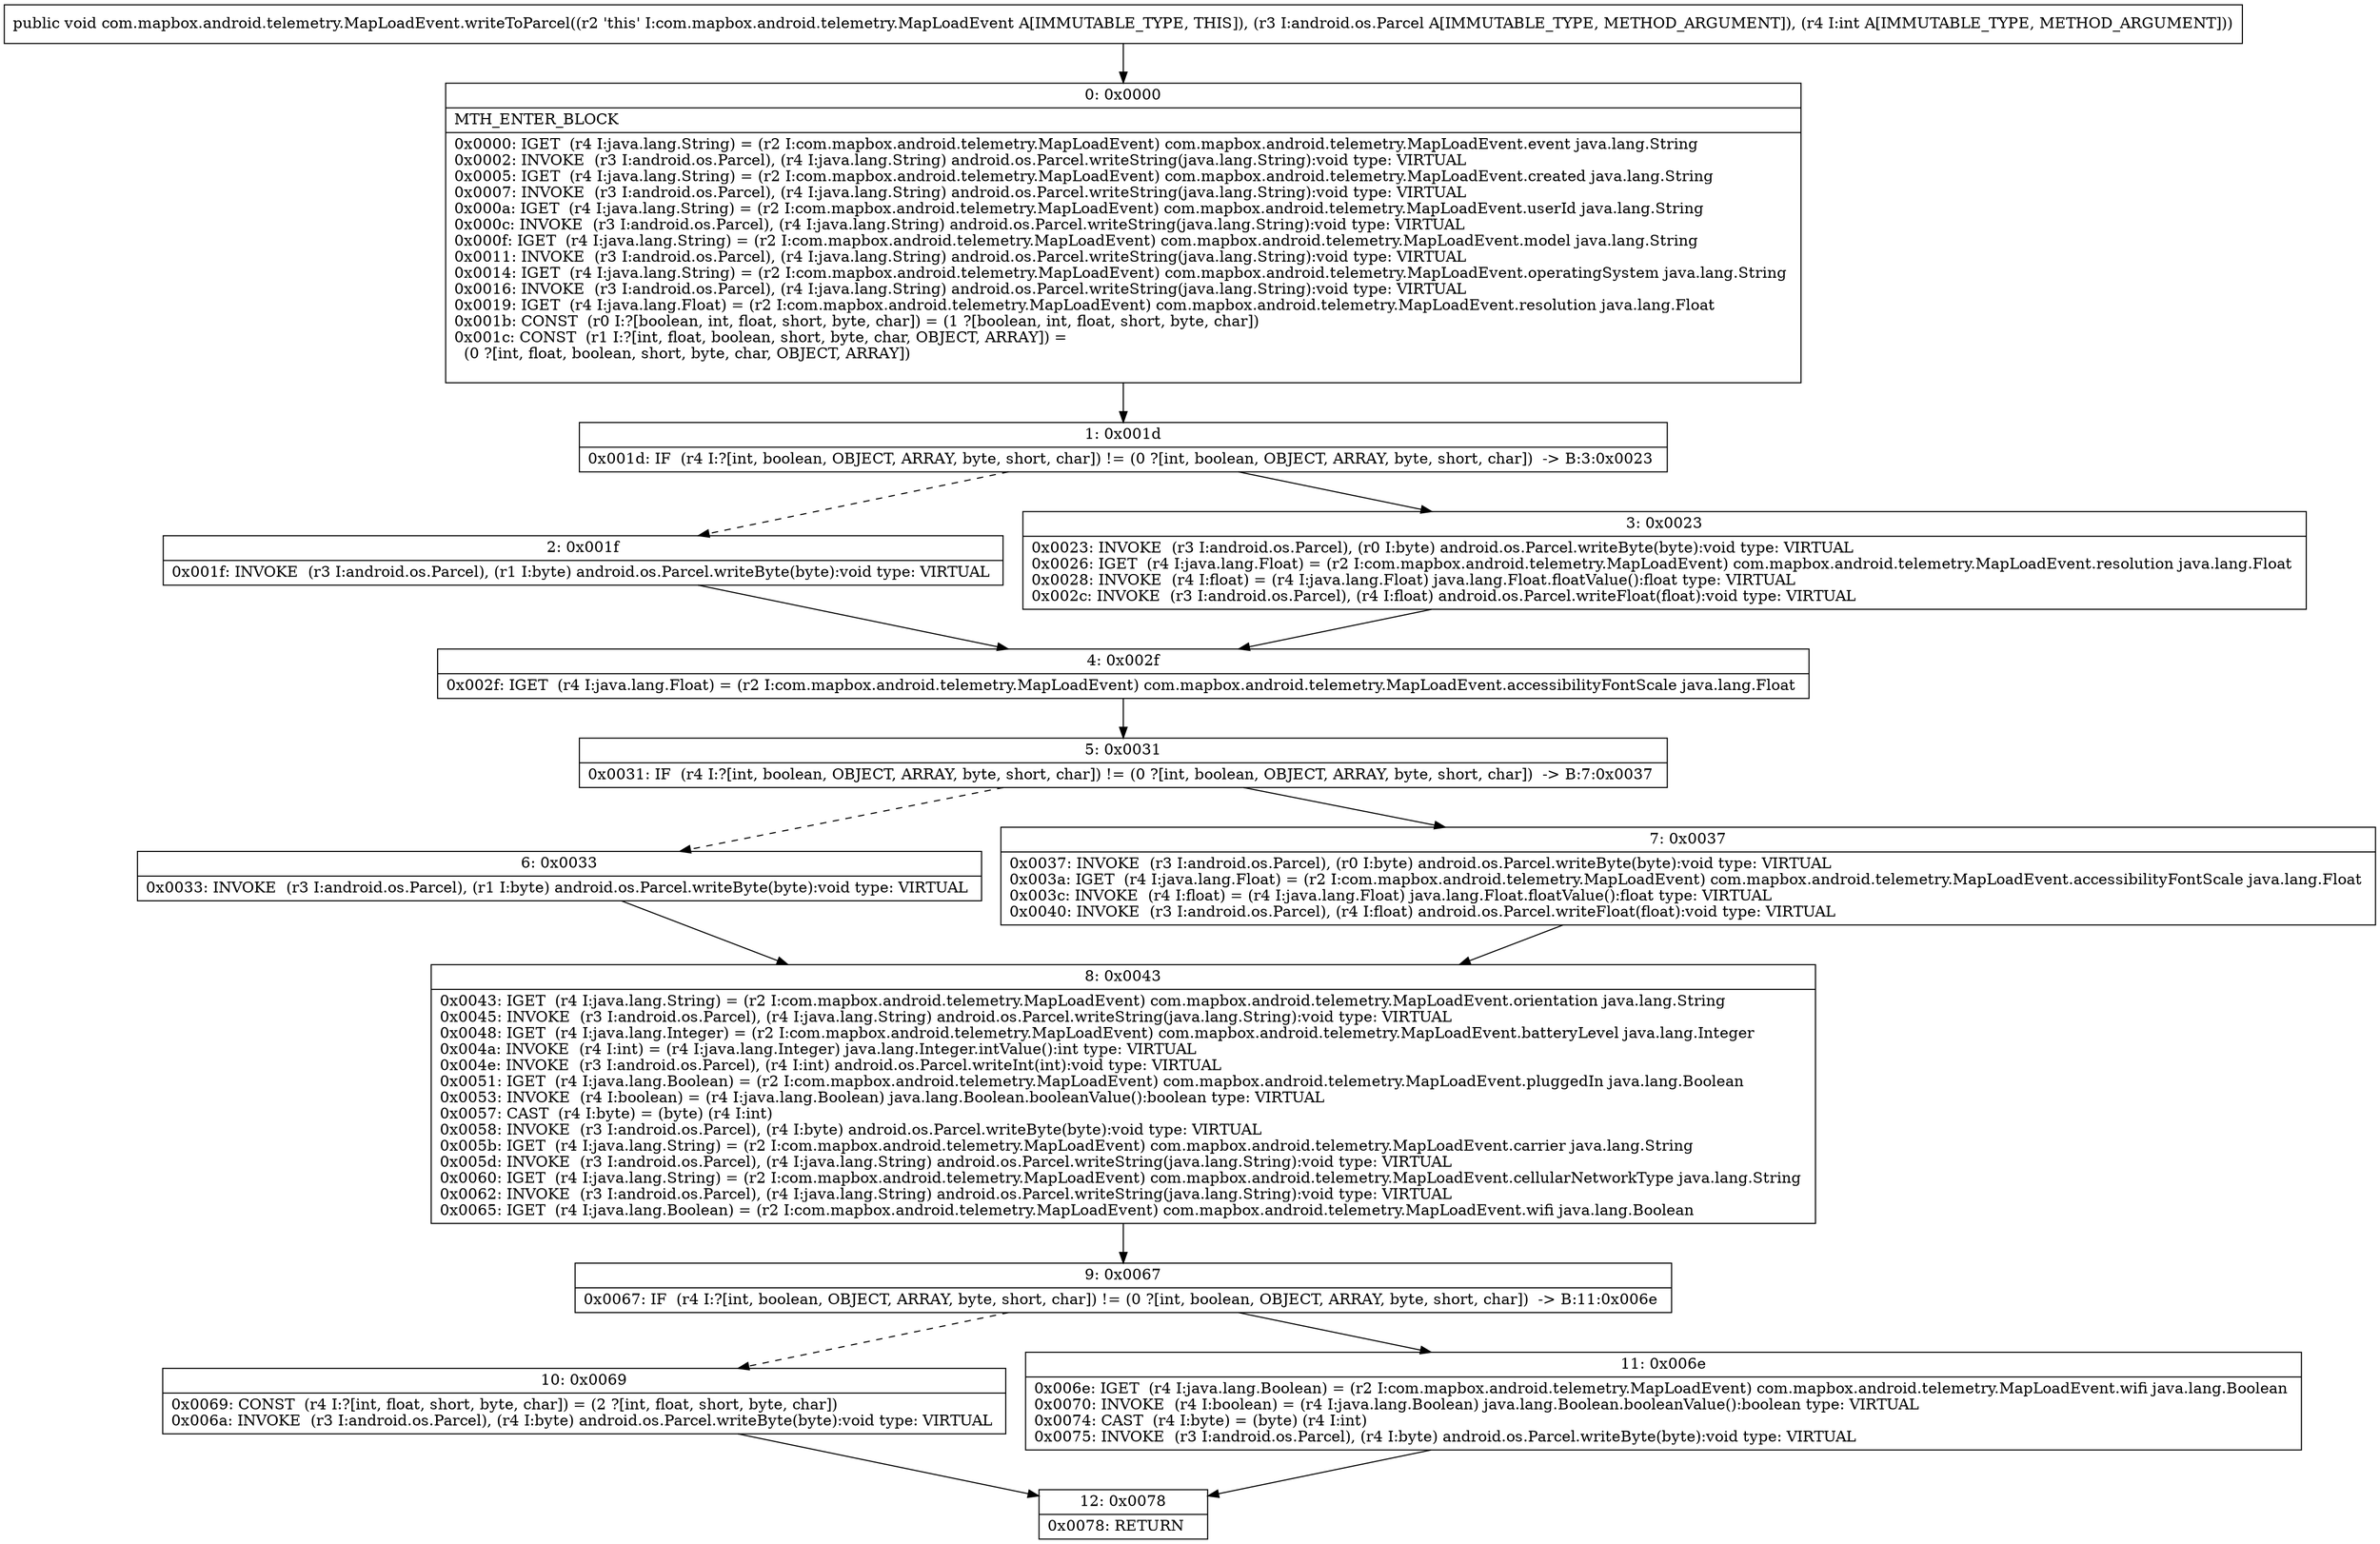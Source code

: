 digraph "CFG forcom.mapbox.android.telemetry.MapLoadEvent.writeToParcel(Landroid\/os\/Parcel;I)V" {
Node_0 [shape=record,label="{0\:\ 0x0000|MTH_ENTER_BLOCK\l|0x0000: IGET  (r4 I:java.lang.String) = (r2 I:com.mapbox.android.telemetry.MapLoadEvent) com.mapbox.android.telemetry.MapLoadEvent.event java.lang.String \l0x0002: INVOKE  (r3 I:android.os.Parcel), (r4 I:java.lang.String) android.os.Parcel.writeString(java.lang.String):void type: VIRTUAL \l0x0005: IGET  (r4 I:java.lang.String) = (r2 I:com.mapbox.android.telemetry.MapLoadEvent) com.mapbox.android.telemetry.MapLoadEvent.created java.lang.String \l0x0007: INVOKE  (r3 I:android.os.Parcel), (r4 I:java.lang.String) android.os.Parcel.writeString(java.lang.String):void type: VIRTUAL \l0x000a: IGET  (r4 I:java.lang.String) = (r2 I:com.mapbox.android.telemetry.MapLoadEvent) com.mapbox.android.telemetry.MapLoadEvent.userId java.lang.String \l0x000c: INVOKE  (r3 I:android.os.Parcel), (r4 I:java.lang.String) android.os.Parcel.writeString(java.lang.String):void type: VIRTUAL \l0x000f: IGET  (r4 I:java.lang.String) = (r2 I:com.mapbox.android.telemetry.MapLoadEvent) com.mapbox.android.telemetry.MapLoadEvent.model java.lang.String \l0x0011: INVOKE  (r3 I:android.os.Parcel), (r4 I:java.lang.String) android.os.Parcel.writeString(java.lang.String):void type: VIRTUAL \l0x0014: IGET  (r4 I:java.lang.String) = (r2 I:com.mapbox.android.telemetry.MapLoadEvent) com.mapbox.android.telemetry.MapLoadEvent.operatingSystem java.lang.String \l0x0016: INVOKE  (r3 I:android.os.Parcel), (r4 I:java.lang.String) android.os.Parcel.writeString(java.lang.String):void type: VIRTUAL \l0x0019: IGET  (r4 I:java.lang.Float) = (r2 I:com.mapbox.android.telemetry.MapLoadEvent) com.mapbox.android.telemetry.MapLoadEvent.resolution java.lang.Float \l0x001b: CONST  (r0 I:?[boolean, int, float, short, byte, char]) = (1 ?[boolean, int, float, short, byte, char]) \l0x001c: CONST  (r1 I:?[int, float, boolean, short, byte, char, OBJECT, ARRAY]) = \l  (0 ?[int, float, boolean, short, byte, char, OBJECT, ARRAY])\l \l}"];
Node_1 [shape=record,label="{1\:\ 0x001d|0x001d: IF  (r4 I:?[int, boolean, OBJECT, ARRAY, byte, short, char]) != (0 ?[int, boolean, OBJECT, ARRAY, byte, short, char])  \-\> B:3:0x0023 \l}"];
Node_2 [shape=record,label="{2\:\ 0x001f|0x001f: INVOKE  (r3 I:android.os.Parcel), (r1 I:byte) android.os.Parcel.writeByte(byte):void type: VIRTUAL \l}"];
Node_3 [shape=record,label="{3\:\ 0x0023|0x0023: INVOKE  (r3 I:android.os.Parcel), (r0 I:byte) android.os.Parcel.writeByte(byte):void type: VIRTUAL \l0x0026: IGET  (r4 I:java.lang.Float) = (r2 I:com.mapbox.android.telemetry.MapLoadEvent) com.mapbox.android.telemetry.MapLoadEvent.resolution java.lang.Float \l0x0028: INVOKE  (r4 I:float) = (r4 I:java.lang.Float) java.lang.Float.floatValue():float type: VIRTUAL \l0x002c: INVOKE  (r3 I:android.os.Parcel), (r4 I:float) android.os.Parcel.writeFloat(float):void type: VIRTUAL \l}"];
Node_4 [shape=record,label="{4\:\ 0x002f|0x002f: IGET  (r4 I:java.lang.Float) = (r2 I:com.mapbox.android.telemetry.MapLoadEvent) com.mapbox.android.telemetry.MapLoadEvent.accessibilityFontScale java.lang.Float \l}"];
Node_5 [shape=record,label="{5\:\ 0x0031|0x0031: IF  (r4 I:?[int, boolean, OBJECT, ARRAY, byte, short, char]) != (0 ?[int, boolean, OBJECT, ARRAY, byte, short, char])  \-\> B:7:0x0037 \l}"];
Node_6 [shape=record,label="{6\:\ 0x0033|0x0033: INVOKE  (r3 I:android.os.Parcel), (r1 I:byte) android.os.Parcel.writeByte(byte):void type: VIRTUAL \l}"];
Node_7 [shape=record,label="{7\:\ 0x0037|0x0037: INVOKE  (r3 I:android.os.Parcel), (r0 I:byte) android.os.Parcel.writeByte(byte):void type: VIRTUAL \l0x003a: IGET  (r4 I:java.lang.Float) = (r2 I:com.mapbox.android.telemetry.MapLoadEvent) com.mapbox.android.telemetry.MapLoadEvent.accessibilityFontScale java.lang.Float \l0x003c: INVOKE  (r4 I:float) = (r4 I:java.lang.Float) java.lang.Float.floatValue():float type: VIRTUAL \l0x0040: INVOKE  (r3 I:android.os.Parcel), (r4 I:float) android.os.Parcel.writeFloat(float):void type: VIRTUAL \l}"];
Node_8 [shape=record,label="{8\:\ 0x0043|0x0043: IGET  (r4 I:java.lang.String) = (r2 I:com.mapbox.android.telemetry.MapLoadEvent) com.mapbox.android.telemetry.MapLoadEvent.orientation java.lang.String \l0x0045: INVOKE  (r3 I:android.os.Parcel), (r4 I:java.lang.String) android.os.Parcel.writeString(java.lang.String):void type: VIRTUAL \l0x0048: IGET  (r4 I:java.lang.Integer) = (r2 I:com.mapbox.android.telemetry.MapLoadEvent) com.mapbox.android.telemetry.MapLoadEvent.batteryLevel java.lang.Integer \l0x004a: INVOKE  (r4 I:int) = (r4 I:java.lang.Integer) java.lang.Integer.intValue():int type: VIRTUAL \l0x004e: INVOKE  (r3 I:android.os.Parcel), (r4 I:int) android.os.Parcel.writeInt(int):void type: VIRTUAL \l0x0051: IGET  (r4 I:java.lang.Boolean) = (r2 I:com.mapbox.android.telemetry.MapLoadEvent) com.mapbox.android.telemetry.MapLoadEvent.pluggedIn java.lang.Boolean \l0x0053: INVOKE  (r4 I:boolean) = (r4 I:java.lang.Boolean) java.lang.Boolean.booleanValue():boolean type: VIRTUAL \l0x0057: CAST  (r4 I:byte) = (byte) (r4 I:int) \l0x0058: INVOKE  (r3 I:android.os.Parcel), (r4 I:byte) android.os.Parcel.writeByte(byte):void type: VIRTUAL \l0x005b: IGET  (r4 I:java.lang.String) = (r2 I:com.mapbox.android.telemetry.MapLoadEvent) com.mapbox.android.telemetry.MapLoadEvent.carrier java.lang.String \l0x005d: INVOKE  (r3 I:android.os.Parcel), (r4 I:java.lang.String) android.os.Parcel.writeString(java.lang.String):void type: VIRTUAL \l0x0060: IGET  (r4 I:java.lang.String) = (r2 I:com.mapbox.android.telemetry.MapLoadEvent) com.mapbox.android.telemetry.MapLoadEvent.cellularNetworkType java.lang.String \l0x0062: INVOKE  (r3 I:android.os.Parcel), (r4 I:java.lang.String) android.os.Parcel.writeString(java.lang.String):void type: VIRTUAL \l0x0065: IGET  (r4 I:java.lang.Boolean) = (r2 I:com.mapbox.android.telemetry.MapLoadEvent) com.mapbox.android.telemetry.MapLoadEvent.wifi java.lang.Boolean \l}"];
Node_9 [shape=record,label="{9\:\ 0x0067|0x0067: IF  (r4 I:?[int, boolean, OBJECT, ARRAY, byte, short, char]) != (0 ?[int, boolean, OBJECT, ARRAY, byte, short, char])  \-\> B:11:0x006e \l}"];
Node_10 [shape=record,label="{10\:\ 0x0069|0x0069: CONST  (r4 I:?[int, float, short, byte, char]) = (2 ?[int, float, short, byte, char]) \l0x006a: INVOKE  (r3 I:android.os.Parcel), (r4 I:byte) android.os.Parcel.writeByte(byte):void type: VIRTUAL \l}"];
Node_11 [shape=record,label="{11\:\ 0x006e|0x006e: IGET  (r4 I:java.lang.Boolean) = (r2 I:com.mapbox.android.telemetry.MapLoadEvent) com.mapbox.android.telemetry.MapLoadEvent.wifi java.lang.Boolean \l0x0070: INVOKE  (r4 I:boolean) = (r4 I:java.lang.Boolean) java.lang.Boolean.booleanValue():boolean type: VIRTUAL \l0x0074: CAST  (r4 I:byte) = (byte) (r4 I:int) \l0x0075: INVOKE  (r3 I:android.os.Parcel), (r4 I:byte) android.os.Parcel.writeByte(byte):void type: VIRTUAL \l}"];
Node_12 [shape=record,label="{12\:\ 0x0078|0x0078: RETURN   \l}"];
MethodNode[shape=record,label="{public void com.mapbox.android.telemetry.MapLoadEvent.writeToParcel((r2 'this' I:com.mapbox.android.telemetry.MapLoadEvent A[IMMUTABLE_TYPE, THIS]), (r3 I:android.os.Parcel A[IMMUTABLE_TYPE, METHOD_ARGUMENT]), (r4 I:int A[IMMUTABLE_TYPE, METHOD_ARGUMENT])) }"];
MethodNode -> Node_0;
Node_0 -> Node_1;
Node_1 -> Node_2[style=dashed];
Node_1 -> Node_3;
Node_2 -> Node_4;
Node_3 -> Node_4;
Node_4 -> Node_5;
Node_5 -> Node_6[style=dashed];
Node_5 -> Node_7;
Node_6 -> Node_8;
Node_7 -> Node_8;
Node_8 -> Node_9;
Node_9 -> Node_10[style=dashed];
Node_9 -> Node_11;
Node_10 -> Node_12;
Node_11 -> Node_12;
}

